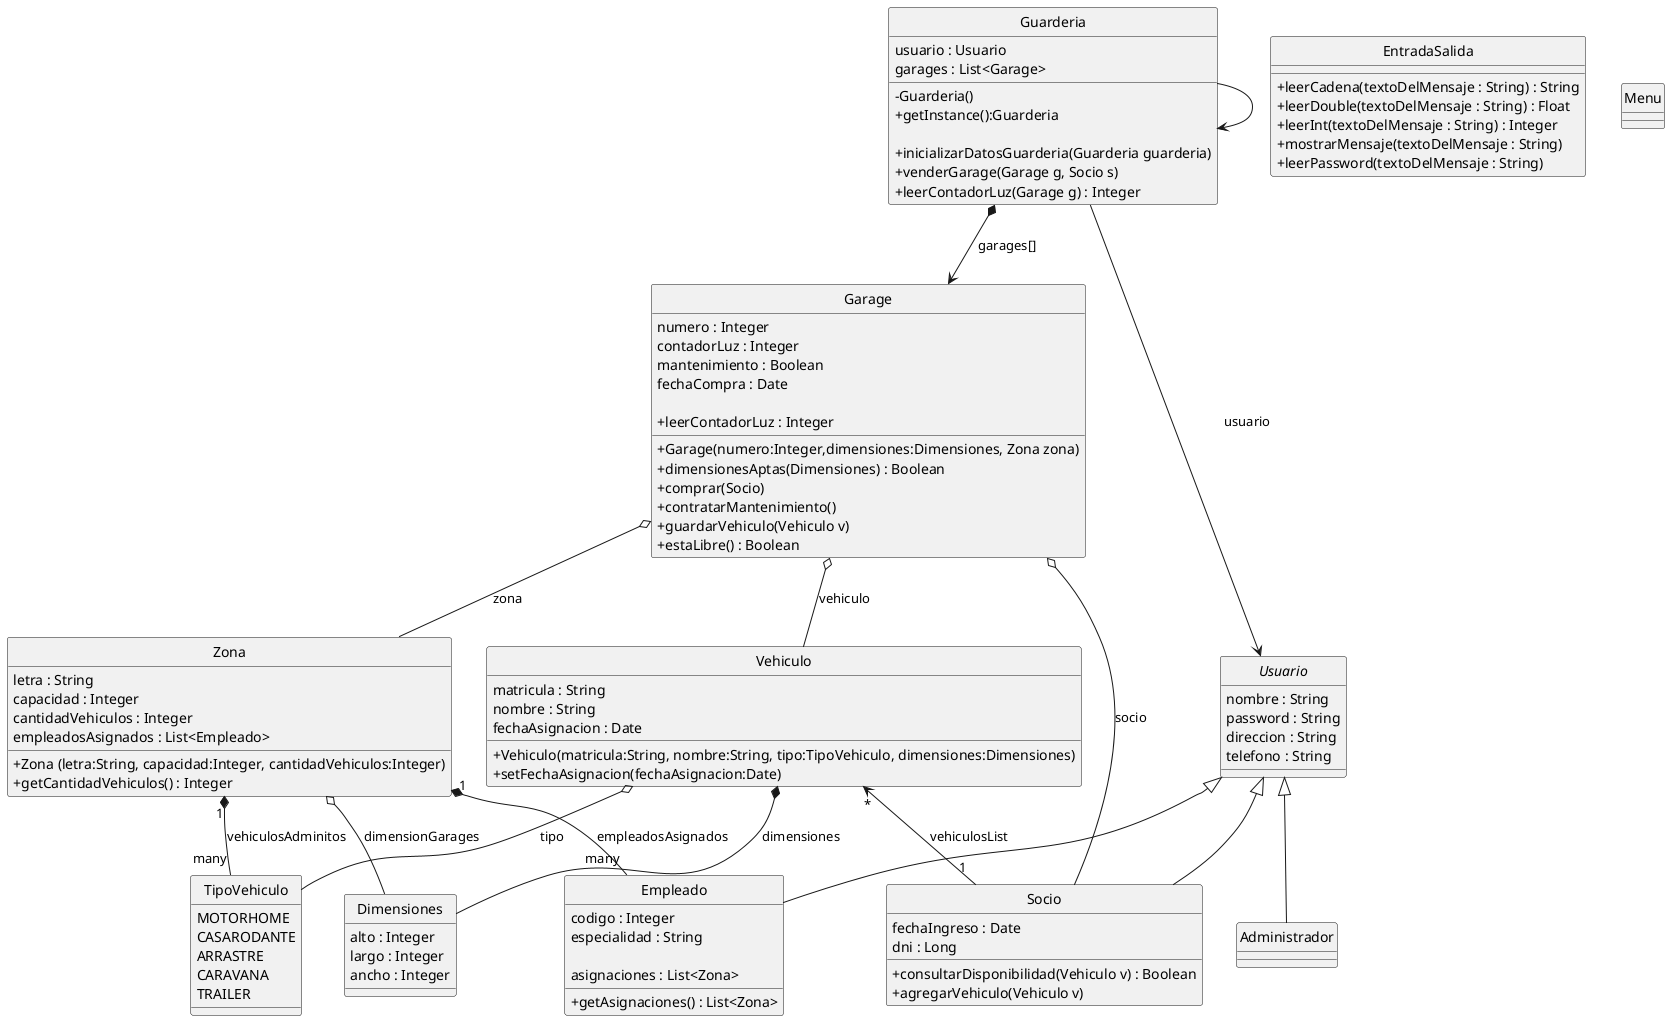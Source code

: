 @startuml
hide circle
skinparam classAttributeIconSize 0
skinparam backgroundColor transparent
skinparam monochrome true
skinparam shadowing false

/'Class07 .. Class08'/


enum      TipoVehiculo {
  MOTORHOME
  CASARODANTE
  ARRASTRE
  CARAVANA
  TRAILER
}

class     Dimensiones {
  alto : Integer
  largo : Integer
  ancho : Integer
}
/'
**** Vehiculo Composicion con Dimensiones ****
**** Vehiculo Agregacion con TipoVehiculo ****
'/
Vehiculo o-- TipoVehiculo : tipo
Vehiculo *-- Dimensiones : dimensiones

class Vehiculo {
  matricula : String
  nombre : String
  fechaAsignacion : Date

    + Vehiculo(matricula:String, nombre:String, tipo:TipoVehiculo, dimensiones:Dimensiones)
    + setFechaAsignacion(fechaAsignacion:Date)

}

Vehiculo "*" <-- "1" Socio : vehiculosList

class     Garage {
  numero : Integer
  contadorLuz : Integer
  mantenimiento : Boolean
  fechaCompra : Date

    + Garage(numero:Integer,dimensiones:Dimensiones, Zona zona)
    + dimensionesAptas(Dimensiones) : Boolean
    + comprar(Socio)
    + leerContadorLuz : Integer
    + contratarMantenimiento()
    + guardarVehiculo(Vehiculo v)
    + estaLibre() : Boolean

}
/'
**** Garage Composicion con Vehiculo ****
**** Garage Agregacion con Zona ****
'/
Garage o-- Vehiculo : vehiculo
Garage o-- Zona : zona
Garage o-- Socio : socio
/'
**** Garage Agregacion con Socio **** ?? No se si es ideal...
'/

class     Guarderia {
  usuario : Usuario
  garages : List<Garage>

    -Guarderia()
    +getInstance():Guarderia

    + inicializarDatosGuarderia(Guarderia guarderia)
    + venderGarage(Garage g, Socio s)
    + leerContadorLuz(Garage g) : Integer

}

Guarderia --> Guarderia
Guarderia *--> Garage : garages[]
Guarderia --> Usuario : usuario

class     Zona {
  letra : String
  capacidad : Integer
  cantidadVehiculos : Integer
  empleadosAsignados : List<Empleado>

  + Zona (letra:String, capacidad:Integer, cantidadVehiculos:Integer)
    + getCantidadVehiculos() : Integer


}

Zona o-- Dimensiones : dimensionGarages
Zona "1" *-- "many" TipoVehiculo : vehiculosAdminitos
Zona "1" *-- "many" Empleado : empleadosAsignados


abstract class Usuario {
  nombre : String
  password : String
  direccion : String
  telefono : String
}

class     Socio {
  fechaIngreso : Date
  dni : Long

    + consultarDisponibilidad(Vehiculo v) : Boolean
    + agregarVehiculo(Vehiculo v)

}

class     Empleado {
  codigo : Integer
  especialidad : String

  asignaciones : List<Zona>

    + getAsignaciones() : List<Zona>



}

class     Administrador {


}

Usuario <|-- Administrador
Usuario <|-- Empleado
Usuario <|-- Socio


Class EntradaSalida {
  +leerCadena(textoDelMensaje : String) : String
  +leerDouble(textoDelMensaje : String) : Float
  +leerInt(textoDelMensaje : String) : Integer
  +mostrarMensaje(textoDelMensaje : String)
  +leerPassword(textoDelMensaje : String)
}

Class Menu {


}


@enduml
